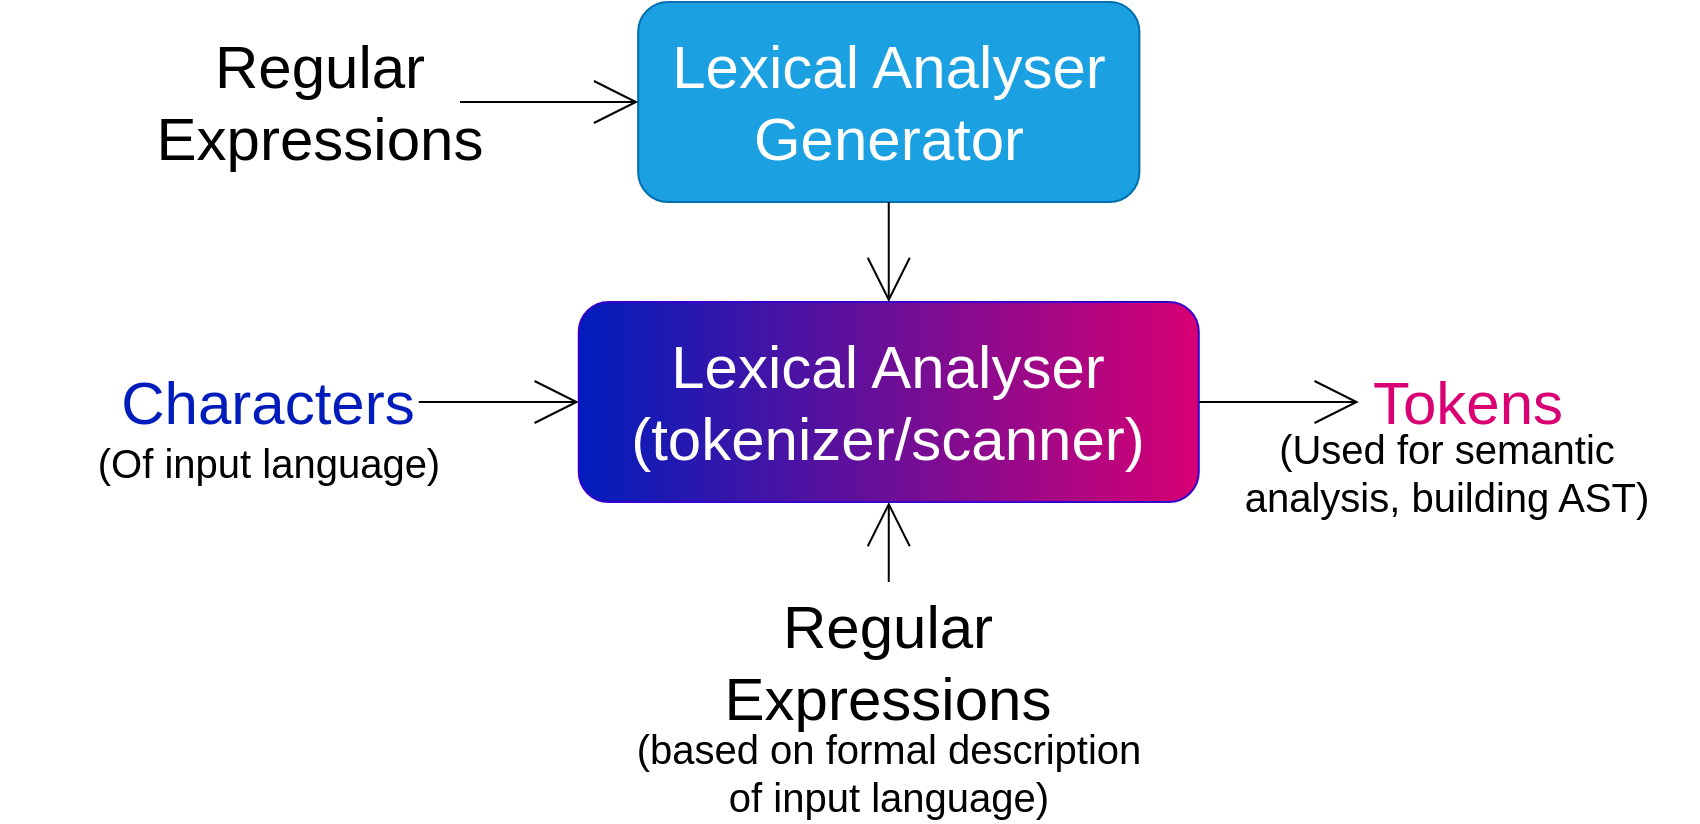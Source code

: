 <mxfile>
    <diagram id="MtsAzpzqjtwBkxcgq824" name="Page-1">
        <mxGraphModel dx="1264" dy="2515" grid="1" gridSize="10" guides="1" tooltips="1" connect="1" arrows="1" fold="1" page="1" pageScale="1" pageWidth="850" pageHeight="1100" math="0" shadow="0">
            <root>
                <mxCell id="0"/>
                <mxCell id="1" parent="0"/>
                <mxCell id="3" style="edgeStyle=none;html=1;exitX=1;exitY=0.5;exitDx=0;exitDy=0;entryX=0;entryY=0.5;entryDx=0;entryDy=0;fontSize=30;endArrow=open;endFill=0;endSize=20;" edge="1" parent="1" source="4" target="7">
                    <mxGeometry relative="1" as="geometry"/>
                </mxCell>
                <mxCell id="4" value="Lexical Analyser&lt;br&gt;(tokenizer/scanner)" style="rounded=1;whiteSpace=wrap;html=1;fontSize=30;fillColor=#D80073;fontColor=#ffffff;strokeColor=#3700CC;gradientColor=#001DBC;gradientDirection=west;" vertex="1" parent="1">
                    <mxGeometry x="299.38" y="20" width="310" height="100" as="geometry"/>
                </mxCell>
                <mxCell id="5" style="edgeStyle=none;html=1;exitX=1;exitY=0.5;exitDx=0;exitDy=0;entryX=0;entryY=0.5;entryDx=0;entryDy=0;fontSize=30;endArrow=open;endFill=0;endSize=20;" edge="1" parent="1" source="6" target="4">
                    <mxGeometry relative="1" as="geometry"/>
                </mxCell>
                <mxCell id="6" value="Characters" style="text;html=1;strokeColor=none;fillColor=none;align=center;verticalAlign=middle;whiteSpace=wrap;rounded=0;fontSize=30;fontColor=#001DBC;" vertex="1" parent="1">
                    <mxGeometry x="69.38" y="55" width="150" height="30" as="geometry"/>
                </mxCell>
                <mxCell id="7" value="Tokens" style="text;html=1;strokeColor=none;fillColor=none;align=center;verticalAlign=middle;whiteSpace=wrap;rounded=0;fontSize=30;fontColor=#D80073;" vertex="1" parent="1">
                    <mxGeometry x="689.38" y="55" width="110" height="30" as="geometry"/>
                </mxCell>
                <mxCell id="8" style="edgeStyle=none;html=1;exitX=0.5;exitY=0;exitDx=0;exitDy=0;entryX=0.5;entryY=1;entryDx=0;entryDy=0;fontSize=30;endArrow=open;endFill=0;endSize=20;" edge="1" parent="1" source="9" target="4">
                    <mxGeometry relative="1" as="geometry"/>
                </mxCell>
                <mxCell id="9" value="Regular Expressions" style="text;html=1;strokeColor=none;fillColor=none;align=center;verticalAlign=middle;whiteSpace=wrap;rounded=0;fontSize=30;" vertex="1" parent="1">
                    <mxGeometry x="364.38" y="160" width="180" height="80" as="geometry"/>
                </mxCell>
                <mxCell id="10" value="(based on formal description of input language)" style="text;html=1;strokeColor=none;fillColor=none;align=center;verticalAlign=middle;whiteSpace=wrap;rounded=0;fontSize=20;" vertex="1" parent="1">
                    <mxGeometry x="320.01" y="230" width="268.75" height="50" as="geometry"/>
                </mxCell>
                <mxCell id="11" value="(Of input language)" style="text;html=1;strokeColor=none;fillColor=none;align=center;verticalAlign=middle;whiteSpace=wrap;rounded=0;fontSize=20;" vertex="1" parent="1">
                    <mxGeometry x="10" y="80" width="268.75" height="40" as="geometry"/>
                </mxCell>
                <mxCell id="12" value="(Used for semantic analysis, building AST)" style="text;html=1;strokeColor=none;fillColor=none;align=center;verticalAlign=middle;whiteSpace=wrap;rounded=0;fontSize=20;" vertex="1" parent="1">
                    <mxGeometry x="609.38" y="85" width="249.37" height="40" as="geometry"/>
                </mxCell>
                <mxCell id="13" value="Lexical Analyser Generator" style="rounded=1;whiteSpace=wrap;html=1;fontSize=30;fillColor=#1ba1e2;fontColor=#ffffff;strokeColor=#006EAF;gradientDirection=radial;" vertex="1" parent="1">
                    <mxGeometry x="329.08" y="-130" width="250.62" height="100" as="geometry"/>
                </mxCell>
                <mxCell id="14" style="edgeStyle=none;html=1;exitX=0.5;exitY=1;exitDx=0;exitDy=0;entryX=0.5;entryY=0;entryDx=0;entryDy=0;fontSize=30;endArrow=open;endFill=0;endSize=20;" edge="1" parent="1" source="13" target="4">
                    <mxGeometry relative="1" as="geometry">
                        <mxPoint x="619.38" y="80" as="sourcePoint"/>
                        <mxPoint x="699.38" y="80" as="targetPoint"/>
                    </mxGeometry>
                </mxCell>
                <mxCell id="15" value="Regular Expressions" style="text;html=1;strokeColor=none;fillColor=none;align=center;verticalAlign=middle;whiteSpace=wrap;rounded=0;fontSize=30;fontColor=#000000;" vertex="1" parent="1">
                    <mxGeometry x="100" y="-110" width="140" height="60" as="geometry"/>
                </mxCell>
                <mxCell id="17" style="edgeStyle=none;html=1;exitX=1;exitY=0.5;exitDx=0;exitDy=0;entryX=0;entryY=0.5;entryDx=0;entryDy=0;fontSize=30;endArrow=open;endFill=0;endSize=20;" edge="1" parent="1" source="15" target="13">
                    <mxGeometry relative="1" as="geometry">
                        <mxPoint x="229.38" y="80" as="sourcePoint"/>
                        <mxPoint x="309.38" y="80" as="targetPoint"/>
                    </mxGeometry>
                </mxCell>
            </root>
        </mxGraphModel>
    </diagram>
</mxfile>